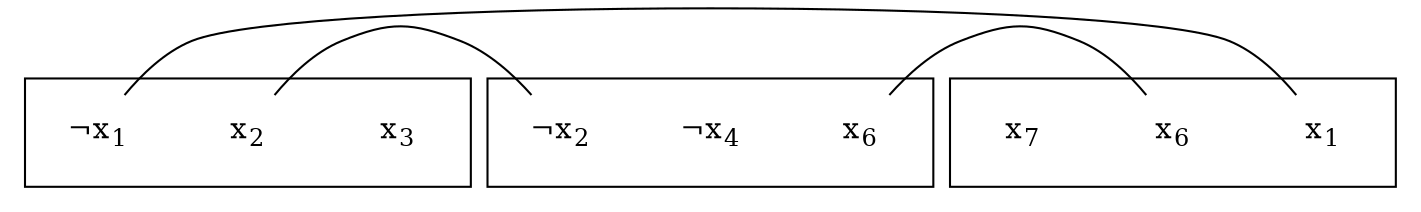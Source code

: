 // dot -Tsvg:cairo dependent_formula.dot -o dependent_formula.svg
graph dependent_formula {
    compound=true
    node[shape=none]

    subgraph cluster1 {
        x13[label=<x<sub>3</sub>>, fixedsize=true];
        x12[label=<x<sub>2</sub>>, fixedsize=true];
        x11[label=<¬x<sub>1</sub>>, fixedsize=true];
    }
    subgraph cluster2 {
        x26[label=<x<sub>6</sub>>, fixedsize=true];
        x24[label=<¬x<sub>4</sub>>, fixedsize=true];
        x22[label=<¬x<sub>2</sub>>, fixedsize=true];
    }
    subgraph cluster3 {
        x31[label=<x<sub>1</sub>>, fixedsize=true];
        x36[label=<x<sub>6</sub>>, fixedsize=true];
        x37[label=<x<sub>7</sub>>, fixedsize=true];
    }

    x12 -- x22 [arrowhead=none, constraint=false];
    x26 -- x36 [arrowhead=none, constraint=false];
    x11 -- x31 [arrowhead=none, constraint=false];
}

